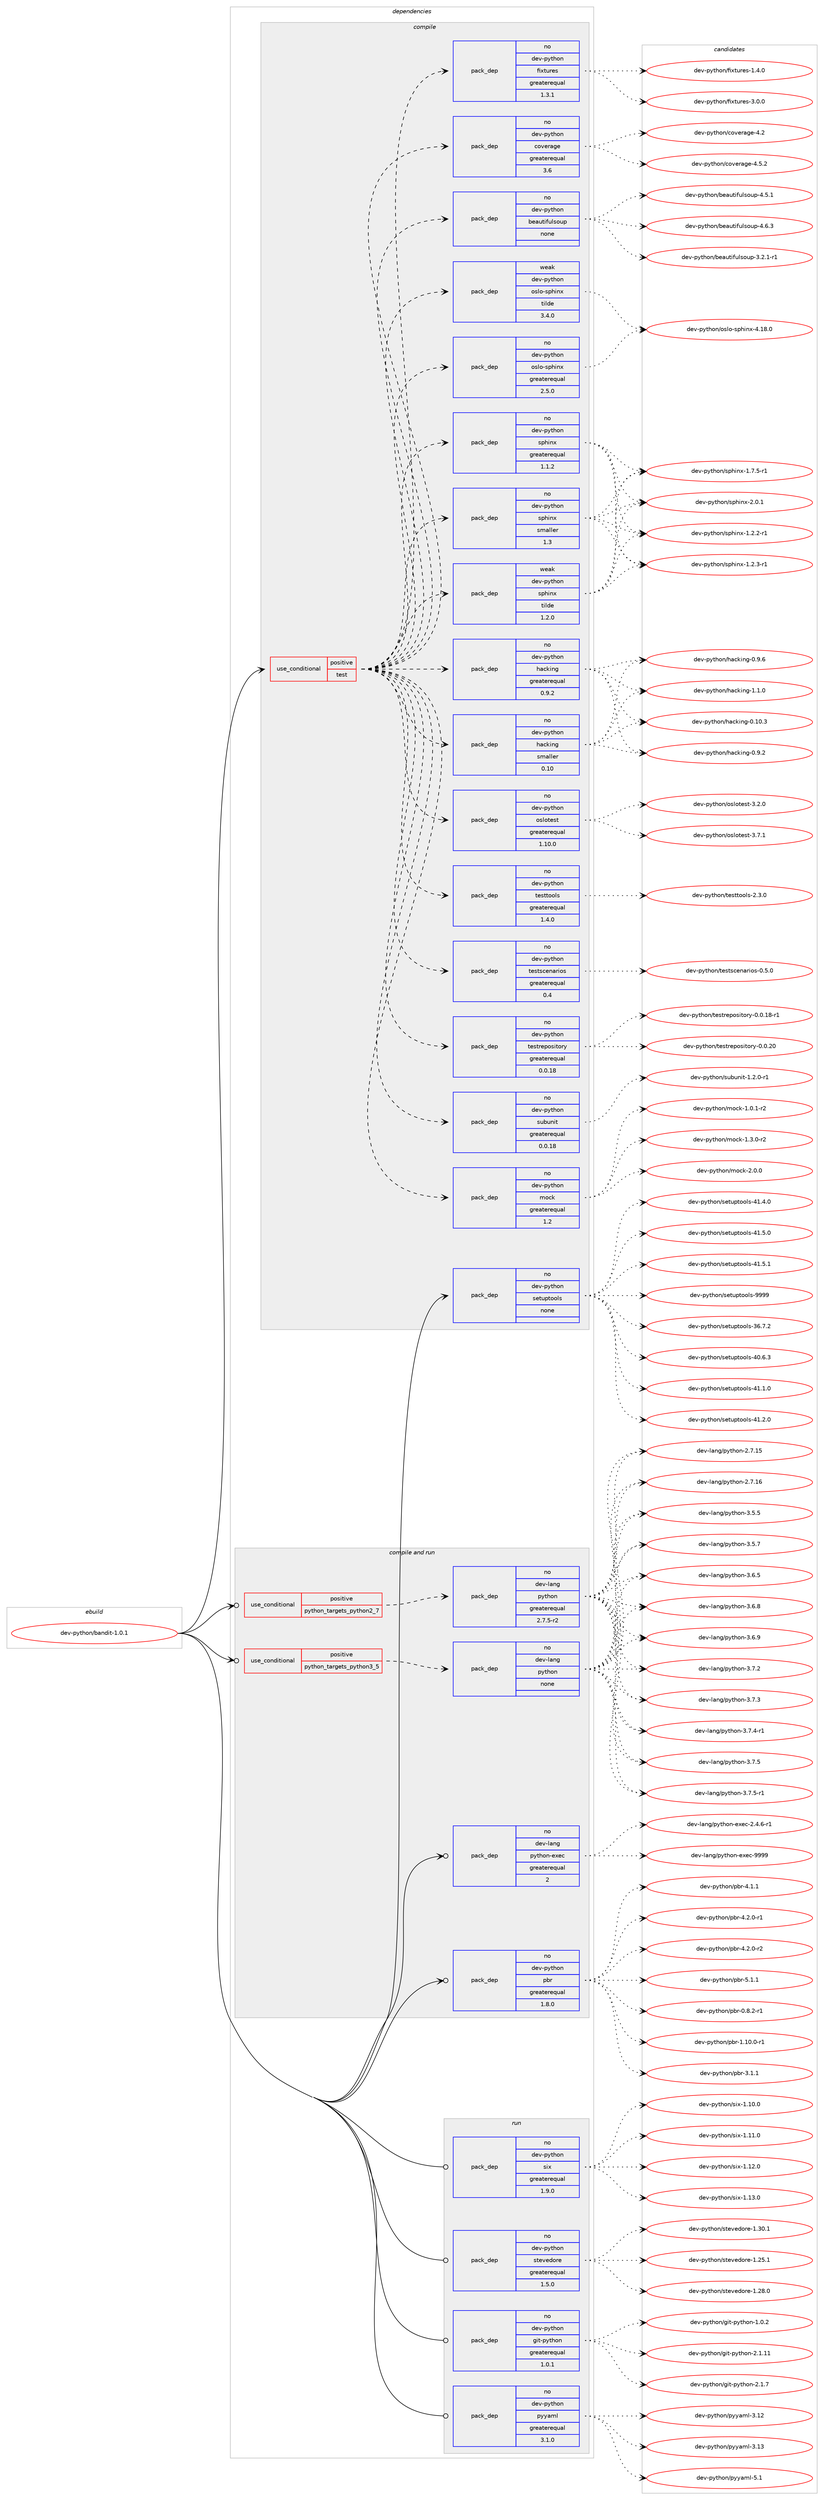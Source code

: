 digraph prolog {

# *************
# Graph options
# *************

newrank=true;
concentrate=true;
compound=true;
graph [rankdir=LR,fontname=Helvetica,fontsize=10,ranksep=1.5];#, ranksep=2.5, nodesep=0.2];
edge  [arrowhead=vee];
node  [fontname=Helvetica,fontsize=10];

# **********
# The ebuild
# **********

subgraph cluster_leftcol {
color=gray;
rank=same;
label=<<i>ebuild</i>>;
id [label="dev-python/bandit-1.0.1", color=red, width=4, href="../dev-python/bandit-1.0.1.svg"];
}

# ****************
# The dependencies
# ****************

subgraph cluster_midcol {
color=gray;
label=<<i>dependencies</i>>;
subgraph cluster_compile {
fillcolor="#eeeeee";
style=filled;
label=<<i>compile</i>>;
subgraph cond136715 {
dependency596137 [label=<<TABLE BORDER="0" CELLBORDER="1" CELLSPACING="0" CELLPADDING="4"><TR><TD ROWSPAN="3" CELLPADDING="10">use_conditional</TD></TR><TR><TD>positive</TD></TR><TR><TD>test</TD></TR></TABLE>>, shape=none, color=red];
subgraph pack447648 {
dependency596138 [label=<<TABLE BORDER="0" CELLBORDER="1" CELLSPACING="0" CELLPADDING="4" WIDTH="220"><TR><TD ROWSPAN="6" CELLPADDING="30">pack_dep</TD></TR><TR><TD WIDTH="110">no</TD></TR><TR><TD>dev-python</TD></TR><TR><TD>coverage</TD></TR><TR><TD>greaterequal</TD></TR><TR><TD>3.6</TD></TR></TABLE>>, shape=none, color=blue];
}
dependency596137:e -> dependency596138:w [weight=20,style="dashed",arrowhead="vee"];
subgraph pack447649 {
dependency596139 [label=<<TABLE BORDER="0" CELLBORDER="1" CELLSPACING="0" CELLPADDING="4" WIDTH="220"><TR><TD ROWSPAN="6" CELLPADDING="30">pack_dep</TD></TR><TR><TD WIDTH="110">no</TD></TR><TR><TD>dev-python</TD></TR><TR><TD>fixtures</TD></TR><TR><TD>greaterequal</TD></TR><TR><TD>1.3.1</TD></TR></TABLE>>, shape=none, color=blue];
}
dependency596137:e -> dependency596139:w [weight=20,style="dashed",arrowhead="vee"];
subgraph pack447650 {
dependency596140 [label=<<TABLE BORDER="0" CELLBORDER="1" CELLSPACING="0" CELLPADDING="4" WIDTH="220"><TR><TD ROWSPAN="6" CELLPADDING="30">pack_dep</TD></TR><TR><TD WIDTH="110">no</TD></TR><TR><TD>dev-python</TD></TR><TR><TD>hacking</TD></TR><TR><TD>greaterequal</TD></TR><TR><TD>0.9.2</TD></TR></TABLE>>, shape=none, color=blue];
}
dependency596137:e -> dependency596140:w [weight=20,style="dashed",arrowhead="vee"];
subgraph pack447651 {
dependency596141 [label=<<TABLE BORDER="0" CELLBORDER="1" CELLSPACING="0" CELLPADDING="4" WIDTH="220"><TR><TD ROWSPAN="6" CELLPADDING="30">pack_dep</TD></TR><TR><TD WIDTH="110">no</TD></TR><TR><TD>dev-python</TD></TR><TR><TD>hacking</TD></TR><TR><TD>smaller</TD></TR><TR><TD>0.10</TD></TR></TABLE>>, shape=none, color=blue];
}
dependency596137:e -> dependency596141:w [weight=20,style="dashed",arrowhead="vee"];
subgraph pack447652 {
dependency596142 [label=<<TABLE BORDER="0" CELLBORDER="1" CELLSPACING="0" CELLPADDING="4" WIDTH="220"><TR><TD ROWSPAN="6" CELLPADDING="30">pack_dep</TD></TR><TR><TD WIDTH="110">no</TD></TR><TR><TD>dev-python</TD></TR><TR><TD>mock</TD></TR><TR><TD>greaterequal</TD></TR><TR><TD>1.2</TD></TR></TABLE>>, shape=none, color=blue];
}
dependency596137:e -> dependency596142:w [weight=20,style="dashed",arrowhead="vee"];
subgraph pack447653 {
dependency596143 [label=<<TABLE BORDER="0" CELLBORDER="1" CELLSPACING="0" CELLPADDING="4" WIDTH="220"><TR><TD ROWSPAN="6" CELLPADDING="30">pack_dep</TD></TR><TR><TD WIDTH="110">no</TD></TR><TR><TD>dev-python</TD></TR><TR><TD>subunit</TD></TR><TR><TD>greaterequal</TD></TR><TR><TD>0.0.18</TD></TR></TABLE>>, shape=none, color=blue];
}
dependency596137:e -> dependency596143:w [weight=20,style="dashed",arrowhead="vee"];
subgraph pack447654 {
dependency596144 [label=<<TABLE BORDER="0" CELLBORDER="1" CELLSPACING="0" CELLPADDING="4" WIDTH="220"><TR><TD ROWSPAN="6" CELLPADDING="30">pack_dep</TD></TR><TR><TD WIDTH="110">no</TD></TR><TR><TD>dev-python</TD></TR><TR><TD>testrepository</TD></TR><TR><TD>greaterequal</TD></TR><TR><TD>0.0.18</TD></TR></TABLE>>, shape=none, color=blue];
}
dependency596137:e -> dependency596144:w [weight=20,style="dashed",arrowhead="vee"];
subgraph pack447655 {
dependency596145 [label=<<TABLE BORDER="0" CELLBORDER="1" CELLSPACING="0" CELLPADDING="4" WIDTH="220"><TR><TD ROWSPAN="6" CELLPADDING="30">pack_dep</TD></TR><TR><TD WIDTH="110">no</TD></TR><TR><TD>dev-python</TD></TR><TR><TD>testscenarios</TD></TR><TR><TD>greaterequal</TD></TR><TR><TD>0.4</TD></TR></TABLE>>, shape=none, color=blue];
}
dependency596137:e -> dependency596145:w [weight=20,style="dashed",arrowhead="vee"];
subgraph pack447656 {
dependency596146 [label=<<TABLE BORDER="0" CELLBORDER="1" CELLSPACING="0" CELLPADDING="4" WIDTH="220"><TR><TD ROWSPAN="6" CELLPADDING="30">pack_dep</TD></TR><TR><TD WIDTH="110">no</TD></TR><TR><TD>dev-python</TD></TR><TR><TD>testtools</TD></TR><TR><TD>greaterequal</TD></TR><TR><TD>1.4.0</TD></TR></TABLE>>, shape=none, color=blue];
}
dependency596137:e -> dependency596146:w [weight=20,style="dashed",arrowhead="vee"];
subgraph pack447657 {
dependency596147 [label=<<TABLE BORDER="0" CELLBORDER="1" CELLSPACING="0" CELLPADDING="4" WIDTH="220"><TR><TD ROWSPAN="6" CELLPADDING="30">pack_dep</TD></TR><TR><TD WIDTH="110">no</TD></TR><TR><TD>dev-python</TD></TR><TR><TD>oslotest</TD></TR><TR><TD>greaterequal</TD></TR><TR><TD>1.10.0</TD></TR></TABLE>>, shape=none, color=blue];
}
dependency596137:e -> dependency596147:w [weight=20,style="dashed",arrowhead="vee"];
subgraph pack447658 {
dependency596148 [label=<<TABLE BORDER="0" CELLBORDER="1" CELLSPACING="0" CELLPADDING="4" WIDTH="220"><TR><TD ROWSPAN="6" CELLPADDING="30">pack_dep</TD></TR><TR><TD WIDTH="110">no</TD></TR><TR><TD>dev-python</TD></TR><TR><TD>sphinx</TD></TR><TR><TD>greaterequal</TD></TR><TR><TD>1.1.2</TD></TR></TABLE>>, shape=none, color=blue];
}
dependency596137:e -> dependency596148:w [weight=20,style="dashed",arrowhead="vee"];
subgraph pack447659 {
dependency596149 [label=<<TABLE BORDER="0" CELLBORDER="1" CELLSPACING="0" CELLPADDING="4" WIDTH="220"><TR><TD ROWSPAN="6" CELLPADDING="30">pack_dep</TD></TR><TR><TD WIDTH="110">weak</TD></TR><TR><TD>dev-python</TD></TR><TR><TD>sphinx</TD></TR><TR><TD>tilde</TD></TR><TR><TD>1.2.0</TD></TR></TABLE>>, shape=none, color=blue];
}
dependency596137:e -> dependency596149:w [weight=20,style="dashed",arrowhead="vee"];
subgraph pack447660 {
dependency596150 [label=<<TABLE BORDER="0" CELLBORDER="1" CELLSPACING="0" CELLPADDING="4" WIDTH="220"><TR><TD ROWSPAN="6" CELLPADDING="30">pack_dep</TD></TR><TR><TD WIDTH="110">no</TD></TR><TR><TD>dev-python</TD></TR><TR><TD>sphinx</TD></TR><TR><TD>smaller</TD></TR><TR><TD>1.3</TD></TR></TABLE>>, shape=none, color=blue];
}
dependency596137:e -> dependency596150:w [weight=20,style="dashed",arrowhead="vee"];
subgraph pack447661 {
dependency596151 [label=<<TABLE BORDER="0" CELLBORDER="1" CELLSPACING="0" CELLPADDING="4" WIDTH="220"><TR><TD ROWSPAN="6" CELLPADDING="30">pack_dep</TD></TR><TR><TD WIDTH="110">no</TD></TR><TR><TD>dev-python</TD></TR><TR><TD>oslo-sphinx</TD></TR><TR><TD>greaterequal</TD></TR><TR><TD>2.5.0</TD></TR></TABLE>>, shape=none, color=blue];
}
dependency596137:e -> dependency596151:w [weight=20,style="dashed",arrowhead="vee"];
subgraph pack447662 {
dependency596152 [label=<<TABLE BORDER="0" CELLBORDER="1" CELLSPACING="0" CELLPADDING="4" WIDTH="220"><TR><TD ROWSPAN="6" CELLPADDING="30">pack_dep</TD></TR><TR><TD WIDTH="110">weak</TD></TR><TR><TD>dev-python</TD></TR><TR><TD>oslo-sphinx</TD></TR><TR><TD>tilde</TD></TR><TR><TD>3.4.0</TD></TR></TABLE>>, shape=none, color=blue];
}
dependency596137:e -> dependency596152:w [weight=20,style="dashed",arrowhead="vee"];
subgraph pack447663 {
dependency596153 [label=<<TABLE BORDER="0" CELLBORDER="1" CELLSPACING="0" CELLPADDING="4" WIDTH="220"><TR><TD ROWSPAN="6" CELLPADDING="30">pack_dep</TD></TR><TR><TD WIDTH="110">no</TD></TR><TR><TD>dev-python</TD></TR><TR><TD>beautifulsoup</TD></TR><TR><TD>none</TD></TR><TR><TD></TD></TR></TABLE>>, shape=none, color=blue];
}
dependency596137:e -> dependency596153:w [weight=20,style="dashed",arrowhead="vee"];
}
id:e -> dependency596137:w [weight=20,style="solid",arrowhead="vee"];
subgraph pack447664 {
dependency596154 [label=<<TABLE BORDER="0" CELLBORDER="1" CELLSPACING="0" CELLPADDING="4" WIDTH="220"><TR><TD ROWSPAN="6" CELLPADDING="30">pack_dep</TD></TR><TR><TD WIDTH="110">no</TD></TR><TR><TD>dev-python</TD></TR><TR><TD>setuptools</TD></TR><TR><TD>none</TD></TR><TR><TD></TD></TR></TABLE>>, shape=none, color=blue];
}
id:e -> dependency596154:w [weight=20,style="solid",arrowhead="vee"];
}
subgraph cluster_compileandrun {
fillcolor="#eeeeee";
style=filled;
label=<<i>compile and run</i>>;
subgraph cond136716 {
dependency596155 [label=<<TABLE BORDER="0" CELLBORDER="1" CELLSPACING="0" CELLPADDING="4"><TR><TD ROWSPAN="3" CELLPADDING="10">use_conditional</TD></TR><TR><TD>positive</TD></TR><TR><TD>python_targets_python2_7</TD></TR></TABLE>>, shape=none, color=red];
subgraph pack447665 {
dependency596156 [label=<<TABLE BORDER="0" CELLBORDER="1" CELLSPACING="0" CELLPADDING="4" WIDTH="220"><TR><TD ROWSPAN="6" CELLPADDING="30">pack_dep</TD></TR><TR><TD WIDTH="110">no</TD></TR><TR><TD>dev-lang</TD></TR><TR><TD>python</TD></TR><TR><TD>greaterequal</TD></TR><TR><TD>2.7.5-r2</TD></TR></TABLE>>, shape=none, color=blue];
}
dependency596155:e -> dependency596156:w [weight=20,style="dashed",arrowhead="vee"];
}
id:e -> dependency596155:w [weight=20,style="solid",arrowhead="odotvee"];
subgraph cond136717 {
dependency596157 [label=<<TABLE BORDER="0" CELLBORDER="1" CELLSPACING="0" CELLPADDING="4"><TR><TD ROWSPAN="3" CELLPADDING="10">use_conditional</TD></TR><TR><TD>positive</TD></TR><TR><TD>python_targets_python3_5</TD></TR></TABLE>>, shape=none, color=red];
subgraph pack447666 {
dependency596158 [label=<<TABLE BORDER="0" CELLBORDER="1" CELLSPACING="0" CELLPADDING="4" WIDTH="220"><TR><TD ROWSPAN="6" CELLPADDING="30">pack_dep</TD></TR><TR><TD WIDTH="110">no</TD></TR><TR><TD>dev-lang</TD></TR><TR><TD>python</TD></TR><TR><TD>none</TD></TR><TR><TD></TD></TR></TABLE>>, shape=none, color=blue];
}
dependency596157:e -> dependency596158:w [weight=20,style="dashed",arrowhead="vee"];
}
id:e -> dependency596157:w [weight=20,style="solid",arrowhead="odotvee"];
subgraph pack447667 {
dependency596159 [label=<<TABLE BORDER="0" CELLBORDER="1" CELLSPACING="0" CELLPADDING="4" WIDTH="220"><TR><TD ROWSPAN="6" CELLPADDING="30">pack_dep</TD></TR><TR><TD WIDTH="110">no</TD></TR><TR><TD>dev-lang</TD></TR><TR><TD>python-exec</TD></TR><TR><TD>greaterequal</TD></TR><TR><TD>2</TD></TR></TABLE>>, shape=none, color=blue];
}
id:e -> dependency596159:w [weight=20,style="solid",arrowhead="odotvee"];
subgraph pack447668 {
dependency596160 [label=<<TABLE BORDER="0" CELLBORDER="1" CELLSPACING="0" CELLPADDING="4" WIDTH="220"><TR><TD ROWSPAN="6" CELLPADDING="30">pack_dep</TD></TR><TR><TD WIDTH="110">no</TD></TR><TR><TD>dev-python</TD></TR><TR><TD>pbr</TD></TR><TR><TD>greaterequal</TD></TR><TR><TD>1.8.0</TD></TR></TABLE>>, shape=none, color=blue];
}
id:e -> dependency596160:w [weight=20,style="solid",arrowhead="odotvee"];
}
subgraph cluster_run {
fillcolor="#eeeeee";
style=filled;
label=<<i>run</i>>;
subgraph pack447669 {
dependency596161 [label=<<TABLE BORDER="0" CELLBORDER="1" CELLSPACING="0" CELLPADDING="4" WIDTH="220"><TR><TD ROWSPAN="6" CELLPADDING="30">pack_dep</TD></TR><TR><TD WIDTH="110">no</TD></TR><TR><TD>dev-python</TD></TR><TR><TD>git-python</TD></TR><TR><TD>greaterequal</TD></TR><TR><TD>1.0.1</TD></TR></TABLE>>, shape=none, color=blue];
}
id:e -> dependency596161:w [weight=20,style="solid",arrowhead="odot"];
subgraph pack447670 {
dependency596162 [label=<<TABLE BORDER="0" CELLBORDER="1" CELLSPACING="0" CELLPADDING="4" WIDTH="220"><TR><TD ROWSPAN="6" CELLPADDING="30">pack_dep</TD></TR><TR><TD WIDTH="110">no</TD></TR><TR><TD>dev-python</TD></TR><TR><TD>pyyaml</TD></TR><TR><TD>greaterequal</TD></TR><TR><TD>3.1.0</TD></TR></TABLE>>, shape=none, color=blue];
}
id:e -> dependency596162:w [weight=20,style="solid",arrowhead="odot"];
subgraph pack447671 {
dependency596163 [label=<<TABLE BORDER="0" CELLBORDER="1" CELLSPACING="0" CELLPADDING="4" WIDTH="220"><TR><TD ROWSPAN="6" CELLPADDING="30">pack_dep</TD></TR><TR><TD WIDTH="110">no</TD></TR><TR><TD>dev-python</TD></TR><TR><TD>six</TD></TR><TR><TD>greaterequal</TD></TR><TR><TD>1.9.0</TD></TR></TABLE>>, shape=none, color=blue];
}
id:e -> dependency596163:w [weight=20,style="solid",arrowhead="odot"];
subgraph pack447672 {
dependency596164 [label=<<TABLE BORDER="0" CELLBORDER="1" CELLSPACING="0" CELLPADDING="4" WIDTH="220"><TR><TD ROWSPAN="6" CELLPADDING="30">pack_dep</TD></TR><TR><TD WIDTH="110">no</TD></TR><TR><TD>dev-python</TD></TR><TR><TD>stevedore</TD></TR><TR><TD>greaterequal</TD></TR><TR><TD>1.5.0</TD></TR></TABLE>>, shape=none, color=blue];
}
id:e -> dependency596164:w [weight=20,style="solid",arrowhead="odot"];
}
}

# **************
# The candidates
# **************

subgraph cluster_choices {
rank=same;
color=gray;
label=<<i>candidates</i>>;

subgraph choice447648 {
color=black;
nodesep=1;
choice1001011184511212111610411111047991111181011149710310145524650 [label="dev-python/coverage-4.2", color=red, width=4,href="../dev-python/coverage-4.2.svg"];
choice10010111845112121116104111110479911111810111497103101455246534650 [label="dev-python/coverage-4.5.2", color=red, width=4,href="../dev-python/coverage-4.5.2.svg"];
dependency596138:e -> choice1001011184511212111610411111047991111181011149710310145524650:w [style=dotted,weight="100"];
dependency596138:e -> choice10010111845112121116104111110479911111810111497103101455246534650:w [style=dotted,weight="100"];
}
subgraph choice447649 {
color=black;
nodesep=1;
choice1001011184511212111610411111047102105120116117114101115454946524648 [label="dev-python/fixtures-1.4.0", color=red, width=4,href="../dev-python/fixtures-1.4.0.svg"];
choice1001011184511212111610411111047102105120116117114101115455146484648 [label="dev-python/fixtures-3.0.0", color=red, width=4,href="../dev-python/fixtures-3.0.0.svg"];
dependency596139:e -> choice1001011184511212111610411111047102105120116117114101115454946524648:w [style=dotted,weight="100"];
dependency596139:e -> choice1001011184511212111610411111047102105120116117114101115455146484648:w [style=dotted,weight="100"];
}
subgraph choice447650 {
color=black;
nodesep=1;
choice1001011184511212111610411111047104979910710511010345484649484651 [label="dev-python/hacking-0.10.3", color=red, width=4,href="../dev-python/hacking-0.10.3.svg"];
choice10010111845112121116104111110471049799107105110103454846574650 [label="dev-python/hacking-0.9.2", color=red, width=4,href="../dev-python/hacking-0.9.2.svg"];
choice10010111845112121116104111110471049799107105110103454846574654 [label="dev-python/hacking-0.9.6", color=red, width=4,href="../dev-python/hacking-0.9.6.svg"];
choice10010111845112121116104111110471049799107105110103454946494648 [label="dev-python/hacking-1.1.0", color=red, width=4,href="../dev-python/hacking-1.1.0.svg"];
dependency596140:e -> choice1001011184511212111610411111047104979910710511010345484649484651:w [style=dotted,weight="100"];
dependency596140:e -> choice10010111845112121116104111110471049799107105110103454846574650:w [style=dotted,weight="100"];
dependency596140:e -> choice10010111845112121116104111110471049799107105110103454846574654:w [style=dotted,weight="100"];
dependency596140:e -> choice10010111845112121116104111110471049799107105110103454946494648:w [style=dotted,weight="100"];
}
subgraph choice447651 {
color=black;
nodesep=1;
choice1001011184511212111610411111047104979910710511010345484649484651 [label="dev-python/hacking-0.10.3", color=red, width=4,href="../dev-python/hacking-0.10.3.svg"];
choice10010111845112121116104111110471049799107105110103454846574650 [label="dev-python/hacking-0.9.2", color=red, width=4,href="../dev-python/hacking-0.9.2.svg"];
choice10010111845112121116104111110471049799107105110103454846574654 [label="dev-python/hacking-0.9.6", color=red, width=4,href="../dev-python/hacking-0.9.6.svg"];
choice10010111845112121116104111110471049799107105110103454946494648 [label="dev-python/hacking-1.1.0", color=red, width=4,href="../dev-python/hacking-1.1.0.svg"];
dependency596141:e -> choice1001011184511212111610411111047104979910710511010345484649484651:w [style=dotted,weight="100"];
dependency596141:e -> choice10010111845112121116104111110471049799107105110103454846574650:w [style=dotted,weight="100"];
dependency596141:e -> choice10010111845112121116104111110471049799107105110103454846574654:w [style=dotted,weight="100"];
dependency596141:e -> choice10010111845112121116104111110471049799107105110103454946494648:w [style=dotted,weight="100"];
}
subgraph choice447652 {
color=black;
nodesep=1;
choice1001011184511212111610411111047109111991074549464846494511450 [label="dev-python/mock-1.0.1-r2", color=red, width=4,href="../dev-python/mock-1.0.1-r2.svg"];
choice1001011184511212111610411111047109111991074549465146484511450 [label="dev-python/mock-1.3.0-r2", color=red, width=4,href="../dev-python/mock-1.3.0-r2.svg"];
choice100101118451121211161041111104710911199107455046484648 [label="dev-python/mock-2.0.0", color=red, width=4,href="../dev-python/mock-2.0.0.svg"];
dependency596142:e -> choice1001011184511212111610411111047109111991074549464846494511450:w [style=dotted,weight="100"];
dependency596142:e -> choice1001011184511212111610411111047109111991074549465146484511450:w [style=dotted,weight="100"];
dependency596142:e -> choice100101118451121211161041111104710911199107455046484648:w [style=dotted,weight="100"];
}
subgraph choice447653 {
color=black;
nodesep=1;
choice1001011184511212111610411111047115117981171101051164549465046484511449 [label="dev-python/subunit-1.2.0-r1", color=red, width=4,href="../dev-python/subunit-1.2.0-r1.svg"];
dependency596143:e -> choice1001011184511212111610411111047115117981171101051164549465046484511449:w [style=dotted,weight="100"];
}
subgraph choice447654 {
color=black;
nodesep=1;
choice1001011184511212111610411111047116101115116114101112111115105116111114121454846484649564511449 [label="dev-python/testrepository-0.0.18-r1", color=red, width=4,href="../dev-python/testrepository-0.0.18-r1.svg"];
choice100101118451121211161041111104711610111511611410111211111510511611111412145484648465048 [label="dev-python/testrepository-0.0.20", color=red, width=4,href="../dev-python/testrepository-0.0.20.svg"];
dependency596144:e -> choice1001011184511212111610411111047116101115116114101112111115105116111114121454846484649564511449:w [style=dotted,weight="100"];
dependency596144:e -> choice100101118451121211161041111104711610111511611410111211111510511611111412145484648465048:w [style=dotted,weight="100"];
}
subgraph choice447655 {
color=black;
nodesep=1;
choice10010111845112121116104111110471161011151161159910111097114105111115454846534648 [label="dev-python/testscenarios-0.5.0", color=red, width=4,href="../dev-python/testscenarios-0.5.0.svg"];
dependency596145:e -> choice10010111845112121116104111110471161011151161159910111097114105111115454846534648:w [style=dotted,weight="100"];
}
subgraph choice447656 {
color=black;
nodesep=1;
choice1001011184511212111610411111047116101115116116111111108115455046514648 [label="dev-python/testtools-2.3.0", color=red, width=4,href="../dev-python/testtools-2.3.0.svg"];
dependency596146:e -> choice1001011184511212111610411111047116101115116116111111108115455046514648:w [style=dotted,weight="100"];
}
subgraph choice447657 {
color=black;
nodesep=1;
choice1001011184511212111610411111047111115108111116101115116455146504648 [label="dev-python/oslotest-3.2.0", color=red, width=4,href="../dev-python/oslotest-3.2.0.svg"];
choice1001011184511212111610411111047111115108111116101115116455146554649 [label="dev-python/oslotest-3.7.1", color=red, width=4,href="../dev-python/oslotest-3.7.1.svg"];
dependency596147:e -> choice1001011184511212111610411111047111115108111116101115116455146504648:w [style=dotted,weight="100"];
dependency596147:e -> choice1001011184511212111610411111047111115108111116101115116455146554649:w [style=dotted,weight="100"];
}
subgraph choice447658 {
color=black;
nodesep=1;
choice10010111845112121116104111110471151121041051101204549465046504511449 [label="dev-python/sphinx-1.2.2-r1", color=red, width=4,href="../dev-python/sphinx-1.2.2-r1.svg"];
choice10010111845112121116104111110471151121041051101204549465046514511449 [label="dev-python/sphinx-1.2.3-r1", color=red, width=4,href="../dev-python/sphinx-1.2.3-r1.svg"];
choice10010111845112121116104111110471151121041051101204549465546534511449 [label="dev-python/sphinx-1.7.5-r1", color=red, width=4,href="../dev-python/sphinx-1.7.5-r1.svg"];
choice1001011184511212111610411111047115112104105110120455046484649 [label="dev-python/sphinx-2.0.1", color=red, width=4,href="../dev-python/sphinx-2.0.1.svg"];
dependency596148:e -> choice10010111845112121116104111110471151121041051101204549465046504511449:w [style=dotted,weight="100"];
dependency596148:e -> choice10010111845112121116104111110471151121041051101204549465046514511449:w [style=dotted,weight="100"];
dependency596148:e -> choice10010111845112121116104111110471151121041051101204549465546534511449:w [style=dotted,weight="100"];
dependency596148:e -> choice1001011184511212111610411111047115112104105110120455046484649:w [style=dotted,weight="100"];
}
subgraph choice447659 {
color=black;
nodesep=1;
choice10010111845112121116104111110471151121041051101204549465046504511449 [label="dev-python/sphinx-1.2.2-r1", color=red, width=4,href="../dev-python/sphinx-1.2.2-r1.svg"];
choice10010111845112121116104111110471151121041051101204549465046514511449 [label="dev-python/sphinx-1.2.3-r1", color=red, width=4,href="../dev-python/sphinx-1.2.3-r1.svg"];
choice10010111845112121116104111110471151121041051101204549465546534511449 [label="dev-python/sphinx-1.7.5-r1", color=red, width=4,href="../dev-python/sphinx-1.7.5-r1.svg"];
choice1001011184511212111610411111047115112104105110120455046484649 [label="dev-python/sphinx-2.0.1", color=red, width=4,href="../dev-python/sphinx-2.0.1.svg"];
dependency596149:e -> choice10010111845112121116104111110471151121041051101204549465046504511449:w [style=dotted,weight="100"];
dependency596149:e -> choice10010111845112121116104111110471151121041051101204549465046514511449:w [style=dotted,weight="100"];
dependency596149:e -> choice10010111845112121116104111110471151121041051101204549465546534511449:w [style=dotted,weight="100"];
dependency596149:e -> choice1001011184511212111610411111047115112104105110120455046484649:w [style=dotted,weight="100"];
}
subgraph choice447660 {
color=black;
nodesep=1;
choice10010111845112121116104111110471151121041051101204549465046504511449 [label="dev-python/sphinx-1.2.2-r1", color=red, width=4,href="../dev-python/sphinx-1.2.2-r1.svg"];
choice10010111845112121116104111110471151121041051101204549465046514511449 [label="dev-python/sphinx-1.2.3-r1", color=red, width=4,href="../dev-python/sphinx-1.2.3-r1.svg"];
choice10010111845112121116104111110471151121041051101204549465546534511449 [label="dev-python/sphinx-1.7.5-r1", color=red, width=4,href="../dev-python/sphinx-1.7.5-r1.svg"];
choice1001011184511212111610411111047115112104105110120455046484649 [label="dev-python/sphinx-2.0.1", color=red, width=4,href="../dev-python/sphinx-2.0.1.svg"];
dependency596150:e -> choice10010111845112121116104111110471151121041051101204549465046504511449:w [style=dotted,weight="100"];
dependency596150:e -> choice10010111845112121116104111110471151121041051101204549465046514511449:w [style=dotted,weight="100"];
dependency596150:e -> choice10010111845112121116104111110471151121041051101204549465546534511449:w [style=dotted,weight="100"];
dependency596150:e -> choice1001011184511212111610411111047115112104105110120455046484649:w [style=dotted,weight="100"];
}
subgraph choice447661 {
color=black;
nodesep=1;
choice10010111845112121116104111110471111151081114511511210410511012045524649564648 [label="dev-python/oslo-sphinx-4.18.0", color=red, width=4,href="../dev-python/oslo-sphinx-4.18.0.svg"];
dependency596151:e -> choice10010111845112121116104111110471111151081114511511210410511012045524649564648:w [style=dotted,weight="100"];
}
subgraph choice447662 {
color=black;
nodesep=1;
choice10010111845112121116104111110471111151081114511511210410511012045524649564648 [label="dev-python/oslo-sphinx-4.18.0", color=red, width=4,href="../dev-python/oslo-sphinx-4.18.0.svg"];
dependency596152:e -> choice10010111845112121116104111110471111151081114511511210410511012045524649564648:w [style=dotted,weight="100"];
}
subgraph choice447663 {
color=black;
nodesep=1;
choice100101118451121211161041111104798101971171161051021171081151111171124551465046494511449 [label="dev-python/beautifulsoup-3.2.1-r1", color=red, width=4,href="../dev-python/beautifulsoup-3.2.1-r1.svg"];
choice10010111845112121116104111110479810197117116105102117108115111117112455246534649 [label="dev-python/beautifulsoup-4.5.1", color=red, width=4,href="../dev-python/beautifulsoup-4.5.1.svg"];
choice10010111845112121116104111110479810197117116105102117108115111117112455246544651 [label="dev-python/beautifulsoup-4.6.3", color=red, width=4,href="../dev-python/beautifulsoup-4.6.3.svg"];
dependency596153:e -> choice100101118451121211161041111104798101971171161051021171081151111171124551465046494511449:w [style=dotted,weight="100"];
dependency596153:e -> choice10010111845112121116104111110479810197117116105102117108115111117112455246534649:w [style=dotted,weight="100"];
dependency596153:e -> choice10010111845112121116104111110479810197117116105102117108115111117112455246544651:w [style=dotted,weight="100"];
}
subgraph choice447664 {
color=black;
nodesep=1;
choice100101118451121211161041111104711510111611711211611111110811545515446554650 [label="dev-python/setuptools-36.7.2", color=red, width=4,href="../dev-python/setuptools-36.7.2.svg"];
choice100101118451121211161041111104711510111611711211611111110811545524846544651 [label="dev-python/setuptools-40.6.3", color=red, width=4,href="../dev-python/setuptools-40.6.3.svg"];
choice100101118451121211161041111104711510111611711211611111110811545524946494648 [label="dev-python/setuptools-41.1.0", color=red, width=4,href="../dev-python/setuptools-41.1.0.svg"];
choice100101118451121211161041111104711510111611711211611111110811545524946504648 [label="dev-python/setuptools-41.2.0", color=red, width=4,href="../dev-python/setuptools-41.2.0.svg"];
choice100101118451121211161041111104711510111611711211611111110811545524946524648 [label="dev-python/setuptools-41.4.0", color=red, width=4,href="../dev-python/setuptools-41.4.0.svg"];
choice100101118451121211161041111104711510111611711211611111110811545524946534648 [label="dev-python/setuptools-41.5.0", color=red, width=4,href="../dev-python/setuptools-41.5.0.svg"];
choice100101118451121211161041111104711510111611711211611111110811545524946534649 [label="dev-python/setuptools-41.5.1", color=red, width=4,href="../dev-python/setuptools-41.5.1.svg"];
choice10010111845112121116104111110471151011161171121161111111081154557575757 [label="dev-python/setuptools-9999", color=red, width=4,href="../dev-python/setuptools-9999.svg"];
dependency596154:e -> choice100101118451121211161041111104711510111611711211611111110811545515446554650:w [style=dotted,weight="100"];
dependency596154:e -> choice100101118451121211161041111104711510111611711211611111110811545524846544651:w [style=dotted,weight="100"];
dependency596154:e -> choice100101118451121211161041111104711510111611711211611111110811545524946494648:w [style=dotted,weight="100"];
dependency596154:e -> choice100101118451121211161041111104711510111611711211611111110811545524946504648:w [style=dotted,weight="100"];
dependency596154:e -> choice100101118451121211161041111104711510111611711211611111110811545524946524648:w [style=dotted,weight="100"];
dependency596154:e -> choice100101118451121211161041111104711510111611711211611111110811545524946534648:w [style=dotted,weight="100"];
dependency596154:e -> choice100101118451121211161041111104711510111611711211611111110811545524946534649:w [style=dotted,weight="100"];
dependency596154:e -> choice10010111845112121116104111110471151011161171121161111111081154557575757:w [style=dotted,weight="100"];
}
subgraph choice447665 {
color=black;
nodesep=1;
choice10010111845108971101034711212111610411111045504655464953 [label="dev-lang/python-2.7.15", color=red, width=4,href="../dev-lang/python-2.7.15.svg"];
choice10010111845108971101034711212111610411111045504655464954 [label="dev-lang/python-2.7.16", color=red, width=4,href="../dev-lang/python-2.7.16.svg"];
choice100101118451089711010347112121116104111110455146534653 [label="dev-lang/python-3.5.5", color=red, width=4,href="../dev-lang/python-3.5.5.svg"];
choice100101118451089711010347112121116104111110455146534655 [label="dev-lang/python-3.5.7", color=red, width=4,href="../dev-lang/python-3.5.7.svg"];
choice100101118451089711010347112121116104111110455146544653 [label="dev-lang/python-3.6.5", color=red, width=4,href="../dev-lang/python-3.6.5.svg"];
choice100101118451089711010347112121116104111110455146544656 [label="dev-lang/python-3.6.8", color=red, width=4,href="../dev-lang/python-3.6.8.svg"];
choice100101118451089711010347112121116104111110455146544657 [label="dev-lang/python-3.6.9", color=red, width=4,href="../dev-lang/python-3.6.9.svg"];
choice100101118451089711010347112121116104111110455146554650 [label="dev-lang/python-3.7.2", color=red, width=4,href="../dev-lang/python-3.7.2.svg"];
choice100101118451089711010347112121116104111110455146554651 [label="dev-lang/python-3.7.3", color=red, width=4,href="../dev-lang/python-3.7.3.svg"];
choice1001011184510897110103471121211161041111104551465546524511449 [label="dev-lang/python-3.7.4-r1", color=red, width=4,href="../dev-lang/python-3.7.4-r1.svg"];
choice100101118451089711010347112121116104111110455146554653 [label="dev-lang/python-3.7.5", color=red, width=4,href="../dev-lang/python-3.7.5.svg"];
choice1001011184510897110103471121211161041111104551465546534511449 [label="dev-lang/python-3.7.5-r1", color=red, width=4,href="../dev-lang/python-3.7.5-r1.svg"];
dependency596156:e -> choice10010111845108971101034711212111610411111045504655464953:w [style=dotted,weight="100"];
dependency596156:e -> choice10010111845108971101034711212111610411111045504655464954:w [style=dotted,weight="100"];
dependency596156:e -> choice100101118451089711010347112121116104111110455146534653:w [style=dotted,weight="100"];
dependency596156:e -> choice100101118451089711010347112121116104111110455146534655:w [style=dotted,weight="100"];
dependency596156:e -> choice100101118451089711010347112121116104111110455146544653:w [style=dotted,weight="100"];
dependency596156:e -> choice100101118451089711010347112121116104111110455146544656:w [style=dotted,weight="100"];
dependency596156:e -> choice100101118451089711010347112121116104111110455146544657:w [style=dotted,weight="100"];
dependency596156:e -> choice100101118451089711010347112121116104111110455146554650:w [style=dotted,weight="100"];
dependency596156:e -> choice100101118451089711010347112121116104111110455146554651:w [style=dotted,weight="100"];
dependency596156:e -> choice1001011184510897110103471121211161041111104551465546524511449:w [style=dotted,weight="100"];
dependency596156:e -> choice100101118451089711010347112121116104111110455146554653:w [style=dotted,weight="100"];
dependency596156:e -> choice1001011184510897110103471121211161041111104551465546534511449:w [style=dotted,weight="100"];
}
subgraph choice447666 {
color=black;
nodesep=1;
choice10010111845108971101034711212111610411111045504655464953 [label="dev-lang/python-2.7.15", color=red, width=4,href="../dev-lang/python-2.7.15.svg"];
choice10010111845108971101034711212111610411111045504655464954 [label="dev-lang/python-2.7.16", color=red, width=4,href="../dev-lang/python-2.7.16.svg"];
choice100101118451089711010347112121116104111110455146534653 [label="dev-lang/python-3.5.5", color=red, width=4,href="../dev-lang/python-3.5.5.svg"];
choice100101118451089711010347112121116104111110455146534655 [label="dev-lang/python-3.5.7", color=red, width=4,href="../dev-lang/python-3.5.7.svg"];
choice100101118451089711010347112121116104111110455146544653 [label="dev-lang/python-3.6.5", color=red, width=4,href="../dev-lang/python-3.6.5.svg"];
choice100101118451089711010347112121116104111110455146544656 [label="dev-lang/python-3.6.8", color=red, width=4,href="../dev-lang/python-3.6.8.svg"];
choice100101118451089711010347112121116104111110455146544657 [label="dev-lang/python-3.6.9", color=red, width=4,href="../dev-lang/python-3.6.9.svg"];
choice100101118451089711010347112121116104111110455146554650 [label="dev-lang/python-3.7.2", color=red, width=4,href="../dev-lang/python-3.7.2.svg"];
choice100101118451089711010347112121116104111110455146554651 [label="dev-lang/python-3.7.3", color=red, width=4,href="../dev-lang/python-3.7.3.svg"];
choice1001011184510897110103471121211161041111104551465546524511449 [label="dev-lang/python-3.7.4-r1", color=red, width=4,href="../dev-lang/python-3.7.4-r1.svg"];
choice100101118451089711010347112121116104111110455146554653 [label="dev-lang/python-3.7.5", color=red, width=4,href="../dev-lang/python-3.7.5.svg"];
choice1001011184510897110103471121211161041111104551465546534511449 [label="dev-lang/python-3.7.5-r1", color=red, width=4,href="../dev-lang/python-3.7.5-r1.svg"];
dependency596158:e -> choice10010111845108971101034711212111610411111045504655464953:w [style=dotted,weight="100"];
dependency596158:e -> choice10010111845108971101034711212111610411111045504655464954:w [style=dotted,weight="100"];
dependency596158:e -> choice100101118451089711010347112121116104111110455146534653:w [style=dotted,weight="100"];
dependency596158:e -> choice100101118451089711010347112121116104111110455146534655:w [style=dotted,weight="100"];
dependency596158:e -> choice100101118451089711010347112121116104111110455146544653:w [style=dotted,weight="100"];
dependency596158:e -> choice100101118451089711010347112121116104111110455146544656:w [style=dotted,weight="100"];
dependency596158:e -> choice100101118451089711010347112121116104111110455146544657:w [style=dotted,weight="100"];
dependency596158:e -> choice100101118451089711010347112121116104111110455146554650:w [style=dotted,weight="100"];
dependency596158:e -> choice100101118451089711010347112121116104111110455146554651:w [style=dotted,weight="100"];
dependency596158:e -> choice1001011184510897110103471121211161041111104551465546524511449:w [style=dotted,weight="100"];
dependency596158:e -> choice100101118451089711010347112121116104111110455146554653:w [style=dotted,weight="100"];
dependency596158:e -> choice1001011184510897110103471121211161041111104551465546534511449:w [style=dotted,weight="100"];
}
subgraph choice447667 {
color=black;
nodesep=1;
choice10010111845108971101034711212111610411111045101120101994550465246544511449 [label="dev-lang/python-exec-2.4.6-r1", color=red, width=4,href="../dev-lang/python-exec-2.4.6-r1.svg"];
choice10010111845108971101034711212111610411111045101120101994557575757 [label="dev-lang/python-exec-9999", color=red, width=4,href="../dev-lang/python-exec-9999.svg"];
dependency596159:e -> choice10010111845108971101034711212111610411111045101120101994550465246544511449:w [style=dotted,weight="100"];
dependency596159:e -> choice10010111845108971101034711212111610411111045101120101994557575757:w [style=dotted,weight="100"];
}
subgraph choice447668 {
color=black;
nodesep=1;
choice1001011184511212111610411111047112981144548465646504511449 [label="dev-python/pbr-0.8.2-r1", color=red, width=4,href="../dev-python/pbr-0.8.2-r1.svg"];
choice100101118451121211161041111104711298114454946494846484511449 [label="dev-python/pbr-1.10.0-r1", color=red, width=4,href="../dev-python/pbr-1.10.0-r1.svg"];
choice100101118451121211161041111104711298114455146494649 [label="dev-python/pbr-3.1.1", color=red, width=4,href="../dev-python/pbr-3.1.1.svg"];
choice100101118451121211161041111104711298114455246494649 [label="dev-python/pbr-4.1.1", color=red, width=4,href="../dev-python/pbr-4.1.1.svg"];
choice1001011184511212111610411111047112981144552465046484511449 [label="dev-python/pbr-4.2.0-r1", color=red, width=4,href="../dev-python/pbr-4.2.0-r1.svg"];
choice1001011184511212111610411111047112981144552465046484511450 [label="dev-python/pbr-4.2.0-r2", color=red, width=4,href="../dev-python/pbr-4.2.0-r2.svg"];
choice100101118451121211161041111104711298114455346494649 [label="dev-python/pbr-5.1.1", color=red, width=4,href="../dev-python/pbr-5.1.1.svg"];
dependency596160:e -> choice1001011184511212111610411111047112981144548465646504511449:w [style=dotted,weight="100"];
dependency596160:e -> choice100101118451121211161041111104711298114454946494846484511449:w [style=dotted,weight="100"];
dependency596160:e -> choice100101118451121211161041111104711298114455146494649:w [style=dotted,weight="100"];
dependency596160:e -> choice100101118451121211161041111104711298114455246494649:w [style=dotted,weight="100"];
dependency596160:e -> choice1001011184511212111610411111047112981144552465046484511449:w [style=dotted,weight="100"];
dependency596160:e -> choice1001011184511212111610411111047112981144552465046484511450:w [style=dotted,weight="100"];
dependency596160:e -> choice100101118451121211161041111104711298114455346494649:w [style=dotted,weight="100"];
}
subgraph choice447669 {
color=black;
nodesep=1;
choice100101118451121211161041111104710310511645112121116104111110454946484650 [label="dev-python/git-python-1.0.2", color=red, width=4,href="../dev-python/git-python-1.0.2.svg"];
choice10010111845112121116104111110471031051164511212111610411111045504649464949 [label="dev-python/git-python-2.1.11", color=red, width=4,href="../dev-python/git-python-2.1.11.svg"];
choice100101118451121211161041111104710310511645112121116104111110455046494655 [label="dev-python/git-python-2.1.7", color=red, width=4,href="../dev-python/git-python-2.1.7.svg"];
dependency596161:e -> choice100101118451121211161041111104710310511645112121116104111110454946484650:w [style=dotted,weight="100"];
dependency596161:e -> choice10010111845112121116104111110471031051164511212111610411111045504649464949:w [style=dotted,weight="100"];
dependency596161:e -> choice100101118451121211161041111104710310511645112121116104111110455046494655:w [style=dotted,weight="100"];
}
subgraph choice447670 {
color=black;
nodesep=1;
choice1001011184511212111610411111047112121121971091084551464950 [label="dev-python/pyyaml-3.12", color=red, width=4,href="../dev-python/pyyaml-3.12.svg"];
choice1001011184511212111610411111047112121121971091084551464951 [label="dev-python/pyyaml-3.13", color=red, width=4,href="../dev-python/pyyaml-3.13.svg"];
choice10010111845112121116104111110471121211219710910845534649 [label="dev-python/pyyaml-5.1", color=red, width=4,href="../dev-python/pyyaml-5.1.svg"];
dependency596162:e -> choice1001011184511212111610411111047112121121971091084551464950:w [style=dotted,weight="100"];
dependency596162:e -> choice1001011184511212111610411111047112121121971091084551464951:w [style=dotted,weight="100"];
dependency596162:e -> choice10010111845112121116104111110471121211219710910845534649:w [style=dotted,weight="100"];
}
subgraph choice447671 {
color=black;
nodesep=1;
choice100101118451121211161041111104711510512045494649484648 [label="dev-python/six-1.10.0", color=red, width=4,href="../dev-python/six-1.10.0.svg"];
choice100101118451121211161041111104711510512045494649494648 [label="dev-python/six-1.11.0", color=red, width=4,href="../dev-python/six-1.11.0.svg"];
choice100101118451121211161041111104711510512045494649504648 [label="dev-python/six-1.12.0", color=red, width=4,href="../dev-python/six-1.12.0.svg"];
choice100101118451121211161041111104711510512045494649514648 [label="dev-python/six-1.13.0", color=red, width=4,href="../dev-python/six-1.13.0.svg"];
dependency596163:e -> choice100101118451121211161041111104711510512045494649484648:w [style=dotted,weight="100"];
dependency596163:e -> choice100101118451121211161041111104711510512045494649494648:w [style=dotted,weight="100"];
dependency596163:e -> choice100101118451121211161041111104711510512045494649504648:w [style=dotted,weight="100"];
dependency596163:e -> choice100101118451121211161041111104711510512045494649514648:w [style=dotted,weight="100"];
}
subgraph choice447672 {
color=black;
nodesep=1;
choice100101118451121211161041111104711511610111810110011111410145494650534649 [label="dev-python/stevedore-1.25.1", color=red, width=4,href="../dev-python/stevedore-1.25.1.svg"];
choice100101118451121211161041111104711511610111810110011111410145494650564648 [label="dev-python/stevedore-1.28.0", color=red, width=4,href="../dev-python/stevedore-1.28.0.svg"];
choice100101118451121211161041111104711511610111810110011111410145494651484649 [label="dev-python/stevedore-1.30.1", color=red, width=4,href="../dev-python/stevedore-1.30.1.svg"];
dependency596164:e -> choice100101118451121211161041111104711511610111810110011111410145494650534649:w [style=dotted,weight="100"];
dependency596164:e -> choice100101118451121211161041111104711511610111810110011111410145494650564648:w [style=dotted,weight="100"];
dependency596164:e -> choice100101118451121211161041111104711511610111810110011111410145494651484649:w [style=dotted,weight="100"];
}
}

}
